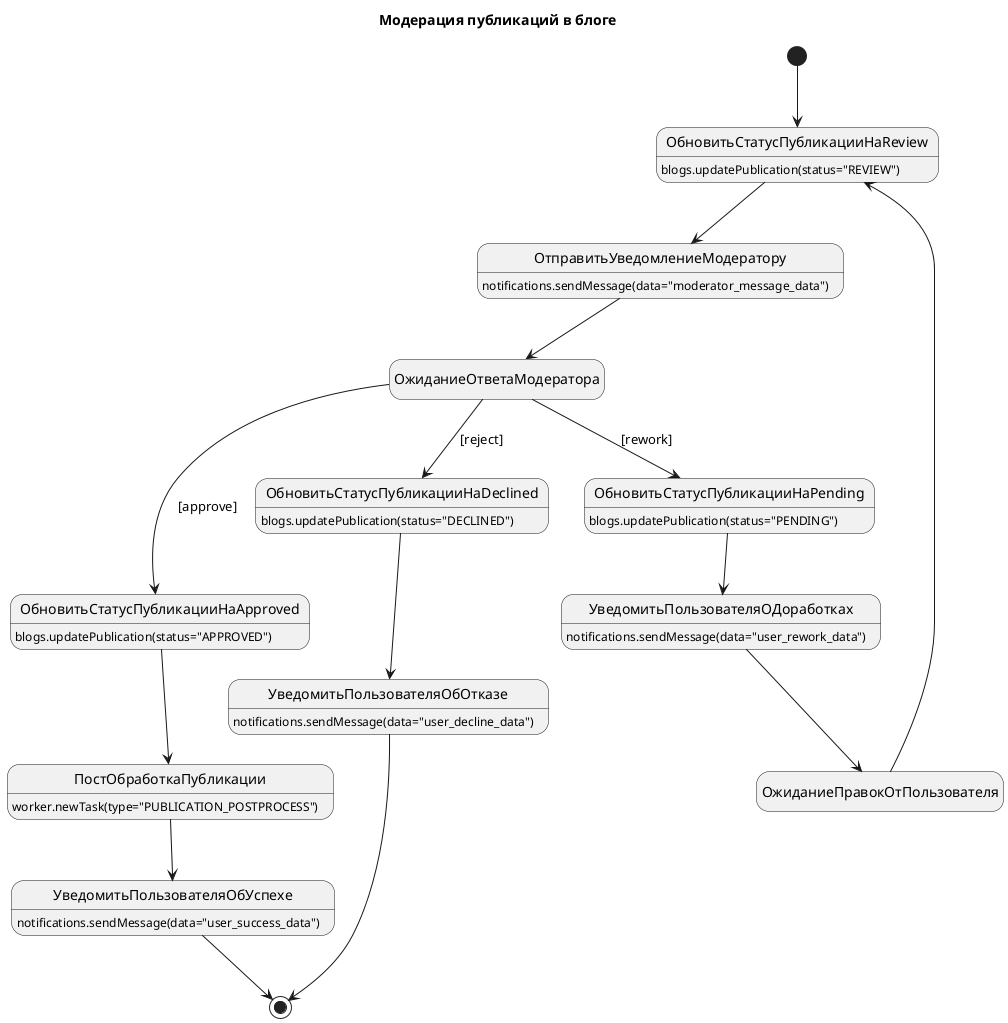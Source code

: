 @startuml

!$name = "test_scenario_3"
!$version = "1.0"

hide empty description

title Модерация публикаций в блоге

state ОбновитьСтатусПубликацииНаReview: blogs.updatePublication(status="REVIEW")
state ОбновитьСтатусПубликацииНаPending: blogs.updatePublication(status="PENDING")
state ОбновитьСтатусПубликацииНаApproved: blogs.updatePublication(status="APPROVED")
state ОбновитьСтатусПубликацииНаDeclined: blogs.updatePublication(status="DECLINED")

state ОтправитьУведомлениеМодератору: notifications.sendMessage(data="moderator_message_data")

state ОжиданиеОтветаМодератора
state ОжиданиеПравокОтПользователя

state УведомитьПользователяОбУспехе: notifications.sendMessage(data="user_success_data")
state УведомитьПользователяОбОтказе: notifications.sendMessage(data="user_decline_data")
state УведомитьПользователяОДоработках: notifications.sendMessage(data="user_rework_data")

state ПостОбработкаПубликации: worker.newTask(type="PUBLICATION_POSTPROCESS")

[*] --> ОбновитьСтатусПубликацииНаReview
ОбновитьСтатусПубликацииНаReview --> ОтправитьУведомлениеМодератору
ОтправитьУведомлениеМодератору --> ОжиданиеОтветаМодератора

ОжиданиеОтветаМодератора ---> ОбновитьСтатусПубликацииНаApproved: [approve]
ОжиданиеОтветаМодератора --> ОбновитьСтатусПубликацииНаDeclined: [reject]
ОжиданиеОтветаМодератора --> ОбновитьСтатусПубликацииНаPending: [rework]

ОбновитьСтатусПубликацииНаApproved --> ПостОбработкаПубликации
ОбновитьСтатусПубликацииНаDeclined --> УведомитьПользователяОбОтказе
ОбновитьСтатусПубликацииНаPending --> УведомитьПользователяОДоработках
УведомитьПользователяОДоработках --> ОжиданиеПравокОтПользователя

ОжиданиеПравокОтПользователя ---> ОбновитьСтатусПубликацииНаReview

ПостОбработкаПубликации --> УведомитьПользователяОбУспехе

УведомитьПользователяОбУспехе --> [*]
УведомитьПользователяОбОтказе --> [*]
@enduml